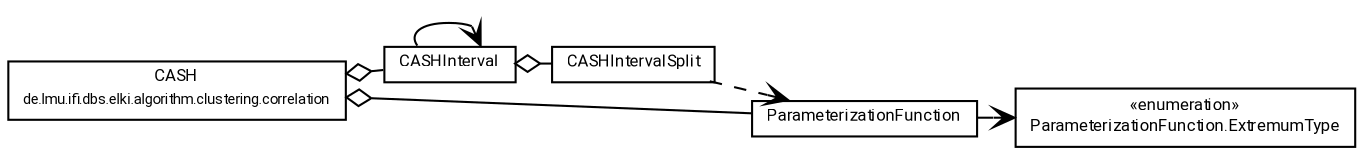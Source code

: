 #!/usr/local/bin/dot
#
# Class diagram 
# Generated by UMLGraph version R5_7_2-60-g0e99a6 (http://www.spinellis.gr/umlgraph/)
#

digraph G {
	graph [fontnames="svg"]
	edge [fontname="Roboto",fontsize=7,labelfontname="Roboto",labelfontsize=7,color="black"];
	node [fontname="Roboto",fontcolor="black",fontsize=8,shape=plaintext,margin=0,width=0,height=0];
	nodesep=0.15;
	ranksep=0.25;
	rankdir=LR;
	// de.lmu.ifi.dbs.elki.algorithm.clustering.correlation.cash.CASHInterval
	c83285 [label=<<table title="de.lmu.ifi.dbs.elki.algorithm.clustering.correlation.cash.CASHInterval" border="0" cellborder="1" cellspacing="0" cellpadding="2" href="CASHInterval.html" target="_parent">
		<tr><td><table border="0" cellspacing="0" cellpadding="1">
		<tr><td align="center" balign="center"> <font face="Roboto">CASHInterval</font> </td></tr>
		</table></td></tr>
		</table>>, URL="CASHInterval.html"];
	// de.lmu.ifi.dbs.elki.algorithm.clustering.correlation.cash.CASHIntervalSplit
	c83286 [label=<<table title="de.lmu.ifi.dbs.elki.algorithm.clustering.correlation.cash.CASHIntervalSplit" border="0" cellborder="1" cellspacing="0" cellpadding="2" href="CASHIntervalSplit.html" target="_parent">
		<tr><td><table border="0" cellspacing="0" cellpadding="1">
		<tr><td align="center" balign="center"> <font face="Roboto">CASHIntervalSplit</font> </td></tr>
		</table></td></tr>
		</table>>, URL="CASHIntervalSplit.html"];
	// de.lmu.ifi.dbs.elki.algorithm.clustering.correlation.cash.ParameterizationFunction
	c83287 [label=<<table title="de.lmu.ifi.dbs.elki.algorithm.clustering.correlation.cash.ParameterizationFunction" border="0" cellborder="1" cellspacing="0" cellpadding="2" href="ParameterizationFunction.html" target="_parent">
		<tr><td><table border="0" cellspacing="0" cellpadding="1">
		<tr><td align="center" balign="center"> <font face="Roboto">ParameterizationFunction</font> </td></tr>
		</table></td></tr>
		</table>>, URL="ParameterizationFunction.html"];
	// de.lmu.ifi.dbs.elki.algorithm.clustering.correlation.cash.ParameterizationFunction.ExtremumType
	c83288 [label=<<table title="de.lmu.ifi.dbs.elki.algorithm.clustering.correlation.cash.ParameterizationFunction.ExtremumType" border="0" cellborder="1" cellspacing="0" cellpadding="2" href="ParameterizationFunction.ExtremumType.html" target="_parent">
		<tr><td><table border="0" cellspacing="0" cellpadding="1">
		<tr><td align="center" balign="center"> &#171;enumeration&#187; </td></tr>
		<tr><td align="center" balign="center"> <font face="Roboto">ParameterizationFunction.ExtremumType</font> </td></tr>
		</table></td></tr>
		</table>>, URL="ParameterizationFunction.ExtremumType.html"];
	// de.lmu.ifi.dbs.elki.algorithm.clustering.correlation.CASH<V extends de.lmu.ifi.dbs.elki.data.NumberVector>
	c83289 [label=<<table title="de.lmu.ifi.dbs.elki.algorithm.clustering.correlation.CASH" border="0" cellborder="1" cellspacing="0" cellpadding="2" href="../CASH.html" target="_parent">
		<tr><td><table border="0" cellspacing="0" cellpadding="1">
		<tr><td align="center" balign="center"> <font face="Roboto">CASH</font> </td></tr>
		<tr><td align="center" balign="center"> <font face="Roboto" point-size="7.0">de.lmu.ifi.dbs.elki.algorithm.clustering.correlation</font> </td></tr>
		</table></td></tr>
		</table>>, URL="../CASH.html"];
	// de.lmu.ifi.dbs.elki.algorithm.clustering.correlation.cash.CASHInterval has de.lmu.ifi.dbs.elki.algorithm.clustering.correlation.cash.CASHIntervalSplit
	c83285 -> c83286 [arrowhead=none,arrowtail=ediamond,dir=back,weight=4];
	// de.lmu.ifi.dbs.elki.algorithm.clustering.correlation.cash.CASHIntervalSplit depend de.lmu.ifi.dbs.elki.algorithm.clustering.correlation.cash.ParameterizationFunction
	c83286 -> c83287 [arrowhead=open,style=dashed,weight=0];
	// de.lmu.ifi.dbs.elki.algorithm.clustering.correlation.CASH<V extends de.lmu.ifi.dbs.elki.data.NumberVector> has de.lmu.ifi.dbs.elki.algorithm.clustering.correlation.cash.CASHInterval
	c83289 -> c83285 [arrowhead=none,arrowtail=ediamond,dir=back,weight=4];
	// de.lmu.ifi.dbs.elki.algorithm.clustering.correlation.CASH<V extends de.lmu.ifi.dbs.elki.data.NumberVector> has de.lmu.ifi.dbs.elki.algorithm.clustering.correlation.cash.ParameterizationFunction
	c83289 -> c83287 [arrowhead=none,arrowtail=ediamond,dir=back,weight=4];
	// de.lmu.ifi.dbs.elki.algorithm.clustering.correlation.cash.CASHInterval navassoc de.lmu.ifi.dbs.elki.algorithm.clustering.correlation.cash.CASHInterval
	c83285 -> c83285 [arrowhead=open,weight=1];
	// de.lmu.ifi.dbs.elki.algorithm.clustering.correlation.cash.ParameterizationFunction navassoc de.lmu.ifi.dbs.elki.algorithm.clustering.correlation.cash.ParameterizationFunction.ExtremumType
	c83287 -> c83288 [arrowhead=open,weight=1];
}


